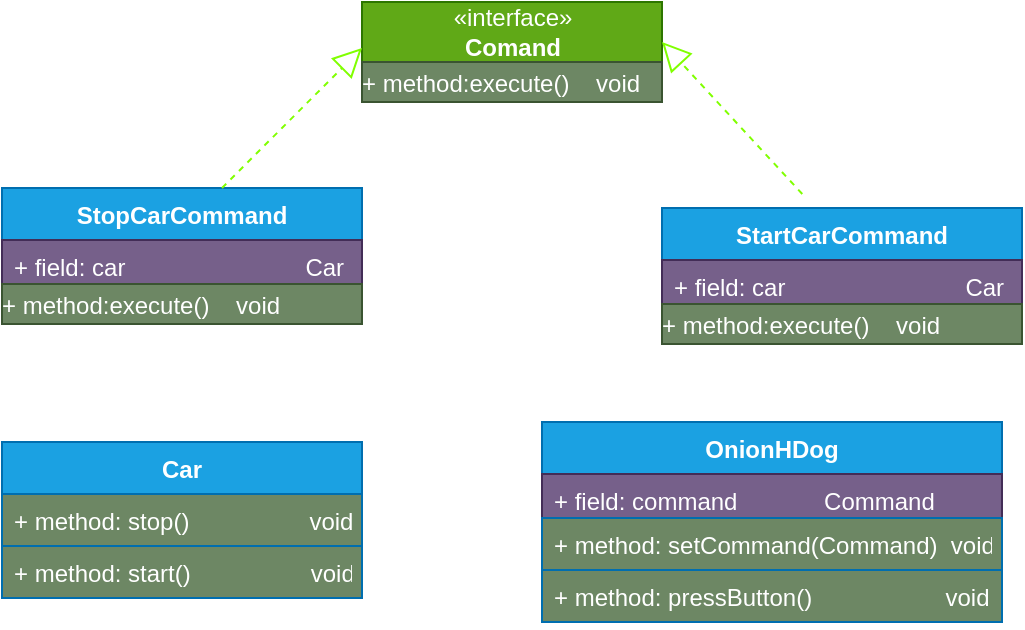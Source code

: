 <mxfile version="20.5.3" type="embed"><diagram id="cBFF7mbd__68j_7iU_Ab" name="Page-1"><mxGraphModel dx="680" dy="563" grid="1" gridSize="10" guides="1" tooltips="1" connect="1" arrows="1" fold="1" page="1" pageScale="1" pageWidth="850" pageHeight="1100" math="0" shadow="0"><root><mxCell id="0"/><mxCell id="1" parent="0"/><mxCell id="17" value="«interface»&lt;br&gt;&lt;b&gt;Comand&lt;/b&gt;" style="html=1;fillColor=#60a917;fontColor=#ffffff;strokeColor=#2D7600;" vertex="1" parent="1"><mxGeometry x="290" y="20" width="150" height="30" as="geometry"/></mxCell><mxCell id="18" value="&lt;p style=&quot;margin: 4px 0px 0px;&quot;&gt;+ method:execute()&amp;nbsp; &amp;nbsp; void&lt;br&gt;&lt;br&gt;&lt;/p&gt;" style="verticalAlign=top;align=left;overflow=fill;fontSize=12;fontFamily=Helvetica;html=1;fillColor=#6d8764;fontColor=#ffffff;strokeColor=#3A5431;" vertex="1" parent="1"><mxGeometry x="290" y="50" width="150" height="20" as="geometry"/></mxCell><mxCell id="19" value="StopCarCommand" style="swimlane;fontStyle=1;align=center;verticalAlign=top;childLayout=stackLayout;horizontal=1;startSize=26;horizontalStack=0;resizeParent=1;resizeParentMax=0;resizeLast=0;collapsible=1;marginBottom=0;fillColor=#1ba1e2;fontColor=#ffffff;strokeColor=#006EAF;" vertex="1" parent="1"><mxGeometry x="110" y="113" width="180" height="48" as="geometry"/></mxCell><mxCell id="20" value="+ field: car                           Car" style="text;strokeColor=#432D57;fillColor=#76608a;align=left;verticalAlign=top;spacingLeft=4;spacingRight=4;overflow=hidden;rotatable=0;points=[[0,0.5],[1,0.5]];portConstraint=eastwest;fontColor=#ffffff;" vertex="1" parent="19"><mxGeometry y="26" width="180" height="22" as="geometry"/></mxCell><mxCell id="23" value="StartCarCommand" style="swimlane;fontStyle=1;align=center;verticalAlign=top;childLayout=stackLayout;horizontal=1;startSize=26;horizontalStack=0;resizeParent=1;resizeParentMax=0;resizeLast=0;collapsible=1;marginBottom=0;fillColor=#1ba1e2;fontColor=#ffffff;strokeColor=#006EAF;" vertex="1" parent="1"><mxGeometry x="440" y="123" width="180" height="48" as="geometry"/></mxCell><mxCell id="24" value="+ field: car                           Car" style="text;strokeColor=#432D57;fillColor=#76608a;align=left;verticalAlign=top;spacingLeft=4;spacingRight=4;overflow=hidden;rotatable=0;points=[[0,0.5],[1,0.5]];portConstraint=eastwest;fontColor=#ffffff;" vertex="1" parent="23"><mxGeometry y="26" width="180" height="22" as="geometry"/></mxCell><mxCell id="27" value="&lt;p style=&quot;margin: 4px 0px 0px;&quot;&gt;+ method:execute()&amp;nbsp; &amp;nbsp; void&lt;br&gt;&lt;br&gt;&lt;/p&gt;" style="verticalAlign=top;align=left;overflow=fill;fontSize=12;fontFamily=Helvetica;html=1;fillColor=#6d8764;fontColor=#ffffff;strokeColor=#3A5431;" vertex="1" parent="1"><mxGeometry x="110" y="161" width="180" height="20" as="geometry"/></mxCell><mxCell id="29" value="&lt;p style=&quot;margin: 4px 0px 0px;&quot;&gt;+ method:execute()&amp;nbsp; &amp;nbsp; void&lt;br&gt;&lt;br&gt;&lt;/p&gt;" style="verticalAlign=top;align=left;overflow=fill;fontSize=12;fontFamily=Helvetica;html=1;fillColor=#6d8764;fontColor=#ffffff;strokeColor=#3A5431;" vertex="1" parent="1"><mxGeometry x="440" y="171" width="180" height="20" as="geometry"/></mxCell><mxCell id="30" value="" style="endArrow=block;dashed=1;endFill=0;endSize=12;html=1;rounded=0;fillColor=#60a917;strokeColor=#80FF00;" edge="1" parent="1"><mxGeometry width="160" relative="1" as="geometry"><mxPoint x="510.14" y="116" as="sourcePoint"/><mxPoint x="440" y="40" as="targetPoint"/><Array as="points"><mxPoint x="510" y="116.4"/></Array></mxGeometry></mxCell><mxCell id="31" value="" style="endArrow=block;dashed=1;endFill=0;endSize=12;html=1;rounded=0;fillColor=#60a917;strokeColor=#80FF00;" edge="1" parent="1"><mxGeometry width="160" relative="1" as="geometry"><mxPoint x="220" y="113" as="sourcePoint"/><mxPoint x="290" y="43" as="targetPoint"/><Array as="points"><mxPoint x="250" y="83"/></Array></mxGeometry></mxCell><mxCell id="32" value="Car" style="swimlane;fontStyle=1;align=center;verticalAlign=top;childLayout=stackLayout;horizontal=1;startSize=26;horizontalStack=0;resizeParent=1;resizeParentMax=0;resizeLast=0;collapsible=1;marginBottom=0;fillColor=#1ba1e2;fontColor=#ffffff;strokeColor=#006EAF;" vertex="1" parent="1"><mxGeometry x="110" y="240" width="180" height="78" as="geometry"/></mxCell><mxCell id="33" value="+ method: stop()                  void" style="text;strokeColor=#006EAF;fillColor=#6D8764;align=left;verticalAlign=top;spacingLeft=4;spacingRight=4;overflow=hidden;rotatable=0;points=[[0,0.5],[1,0.5]];portConstraint=eastwest;fontColor=#FFFFFF;" vertex="1" parent="32"><mxGeometry y="26" width="180" height="26" as="geometry"/></mxCell><mxCell id="34" value="+ method: start()                  void" style="text;strokeColor=#006EAF;fillColor=#6D8764;align=left;verticalAlign=top;spacingLeft=4;spacingRight=4;overflow=hidden;rotatable=0;points=[[0,0.5],[1,0.5]];portConstraint=eastwest;fontColor=#FFFFFF;" vertex="1" parent="32"><mxGeometry y="52" width="180" height="26" as="geometry"/></mxCell><mxCell id="35" value="OnionHDog" style="swimlane;fontStyle=1;align=center;verticalAlign=top;childLayout=stackLayout;horizontal=1;startSize=26;horizontalStack=0;resizeParent=1;resizeParentMax=0;resizeLast=0;collapsible=1;marginBottom=0;fillColor=#1ba1e2;fontColor=#ffffff;strokeColor=#006EAF;" vertex="1" parent="1"><mxGeometry x="380" y="230" width="230" height="48" as="geometry"/></mxCell><mxCell id="36" value="+ field: command             Command" style="text;strokeColor=#432D57;fillColor=#76608a;align=left;verticalAlign=top;spacingLeft=4;spacingRight=4;overflow=hidden;rotatable=0;points=[[0,0.5],[1,0.5]];portConstraint=eastwest;fontColor=#ffffff;" vertex="1" parent="35"><mxGeometry y="26" width="230" height="22" as="geometry"/></mxCell><mxCell id="37" value="+ method: pressButton()                    void" style="text;strokeColor=#006EAF;fillColor=#6D8764;align=left;verticalAlign=top;spacingLeft=4;spacingRight=4;overflow=hidden;rotatable=0;points=[[0,0.5],[1,0.5]];portConstraint=eastwest;fontColor=#FFFFFF;" vertex="1" parent="1"><mxGeometry x="380" y="304" width="230" height="26" as="geometry"/></mxCell><mxCell id="38" value="+ method: setCommand(Command)  void" style="text;strokeColor=#006EAF;fillColor=#6D8764;align=left;verticalAlign=top;spacingLeft=4;spacingRight=4;overflow=hidden;rotatable=0;points=[[0,0.5],[1,0.5]];portConstraint=eastwest;fontColor=#FFFFFF;" vertex="1" parent="1"><mxGeometry x="380" y="278" width="230" height="26" as="geometry"/></mxCell></root></mxGraphModel></diagram></mxfile>